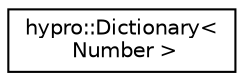 digraph "Graphical Class Hierarchy"
{
  edge [fontname="Helvetica",fontsize="10",labelfontname="Helvetica",labelfontsize="10"];
  node [fontname="Helvetica",fontsize="10",shape=record];
  rankdir="LR";
  Node0 [label="hypro::Dictionary\<\l Number \>",height=0.2,width=0.4,color="black", fillcolor="white", style="filled",URL="$classhypro_1_1Dictionary.html"];
}
